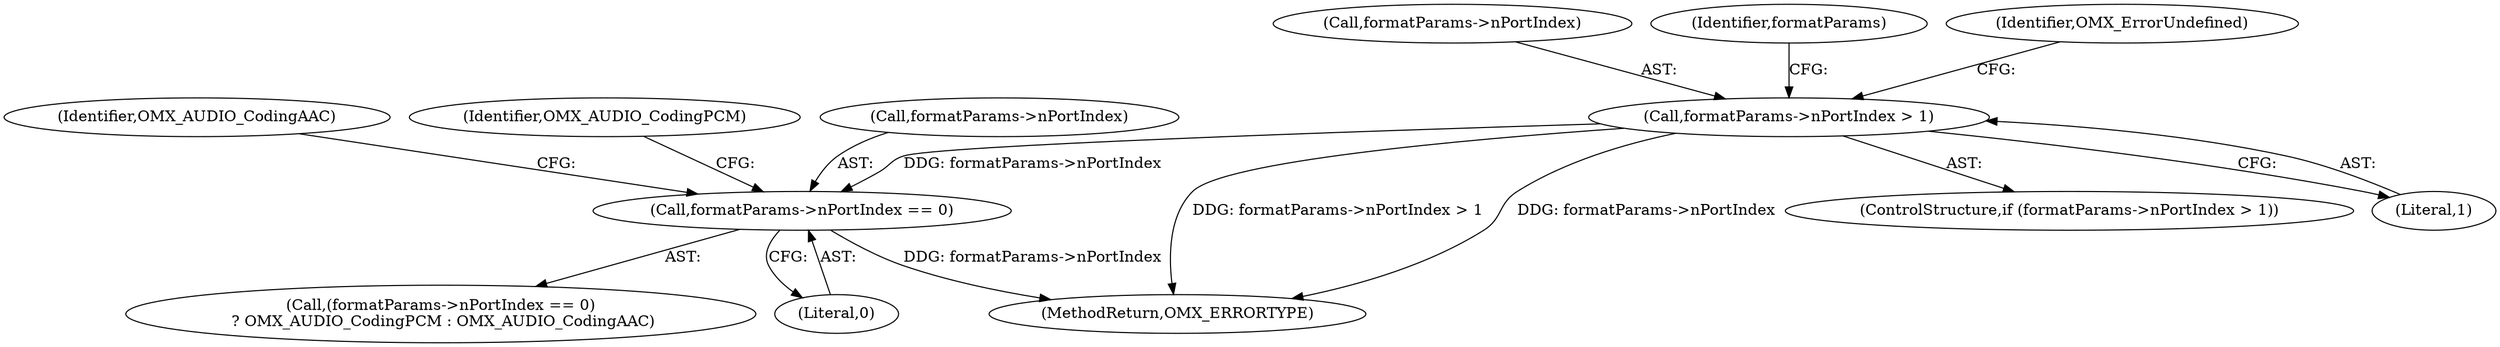 digraph "0_Android_295c883fe3105b19bcd0f9e07d54c6b589fc5bff_4@pointer" {
"1000126" [label="(Call,formatParams->nPortIndex > 1)"];
"1000148" [label="(Call,formatParams->nPortIndex == 0)"];
"1000154" [label="(Identifier,OMX_AUDIO_CodingAAC)"];
"1000147" [label="(Call,(formatParams->nPortIndex == 0)\n ? OMX_AUDIO_CodingPCM : OMX_AUDIO_CodingAAC)"];
"1000152" [label="(Literal,0)"];
"1000127" [label="(Call,formatParams->nPortIndex)"];
"1000382" [label="(MethodReturn,OMX_ERRORTYPE)"];
"1000125" [label="(ControlStructure,if (formatParams->nPortIndex > 1))"];
"1000148" [label="(Call,formatParams->nPortIndex == 0)"];
"1000130" [label="(Literal,1)"];
"1000153" [label="(Identifier,OMX_AUDIO_CodingPCM)"];
"1000126" [label="(Call,formatParams->nPortIndex > 1)"];
"1000149" [label="(Call,formatParams->nPortIndex)"];
"1000137" [label="(Identifier,formatParams)"];
"1000133" [label="(Identifier,OMX_ErrorUndefined)"];
"1000126" -> "1000125"  [label="AST: "];
"1000126" -> "1000130"  [label="CFG: "];
"1000127" -> "1000126"  [label="AST: "];
"1000130" -> "1000126"  [label="AST: "];
"1000133" -> "1000126"  [label="CFG: "];
"1000137" -> "1000126"  [label="CFG: "];
"1000126" -> "1000382"  [label="DDG: formatParams->nPortIndex > 1"];
"1000126" -> "1000382"  [label="DDG: formatParams->nPortIndex"];
"1000126" -> "1000148"  [label="DDG: formatParams->nPortIndex"];
"1000148" -> "1000147"  [label="AST: "];
"1000148" -> "1000152"  [label="CFG: "];
"1000149" -> "1000148"  [label="AST: "];
"1000152" -> "1000148"  [label="AST: "];
"1000153" -> "1000148"  [label="CFG: "];
"1000154" -> "1000148"  [label="CFG: "];
"1000148" -> "1000382"  [label="DDG: formatParams->nPortIndex"];
}
